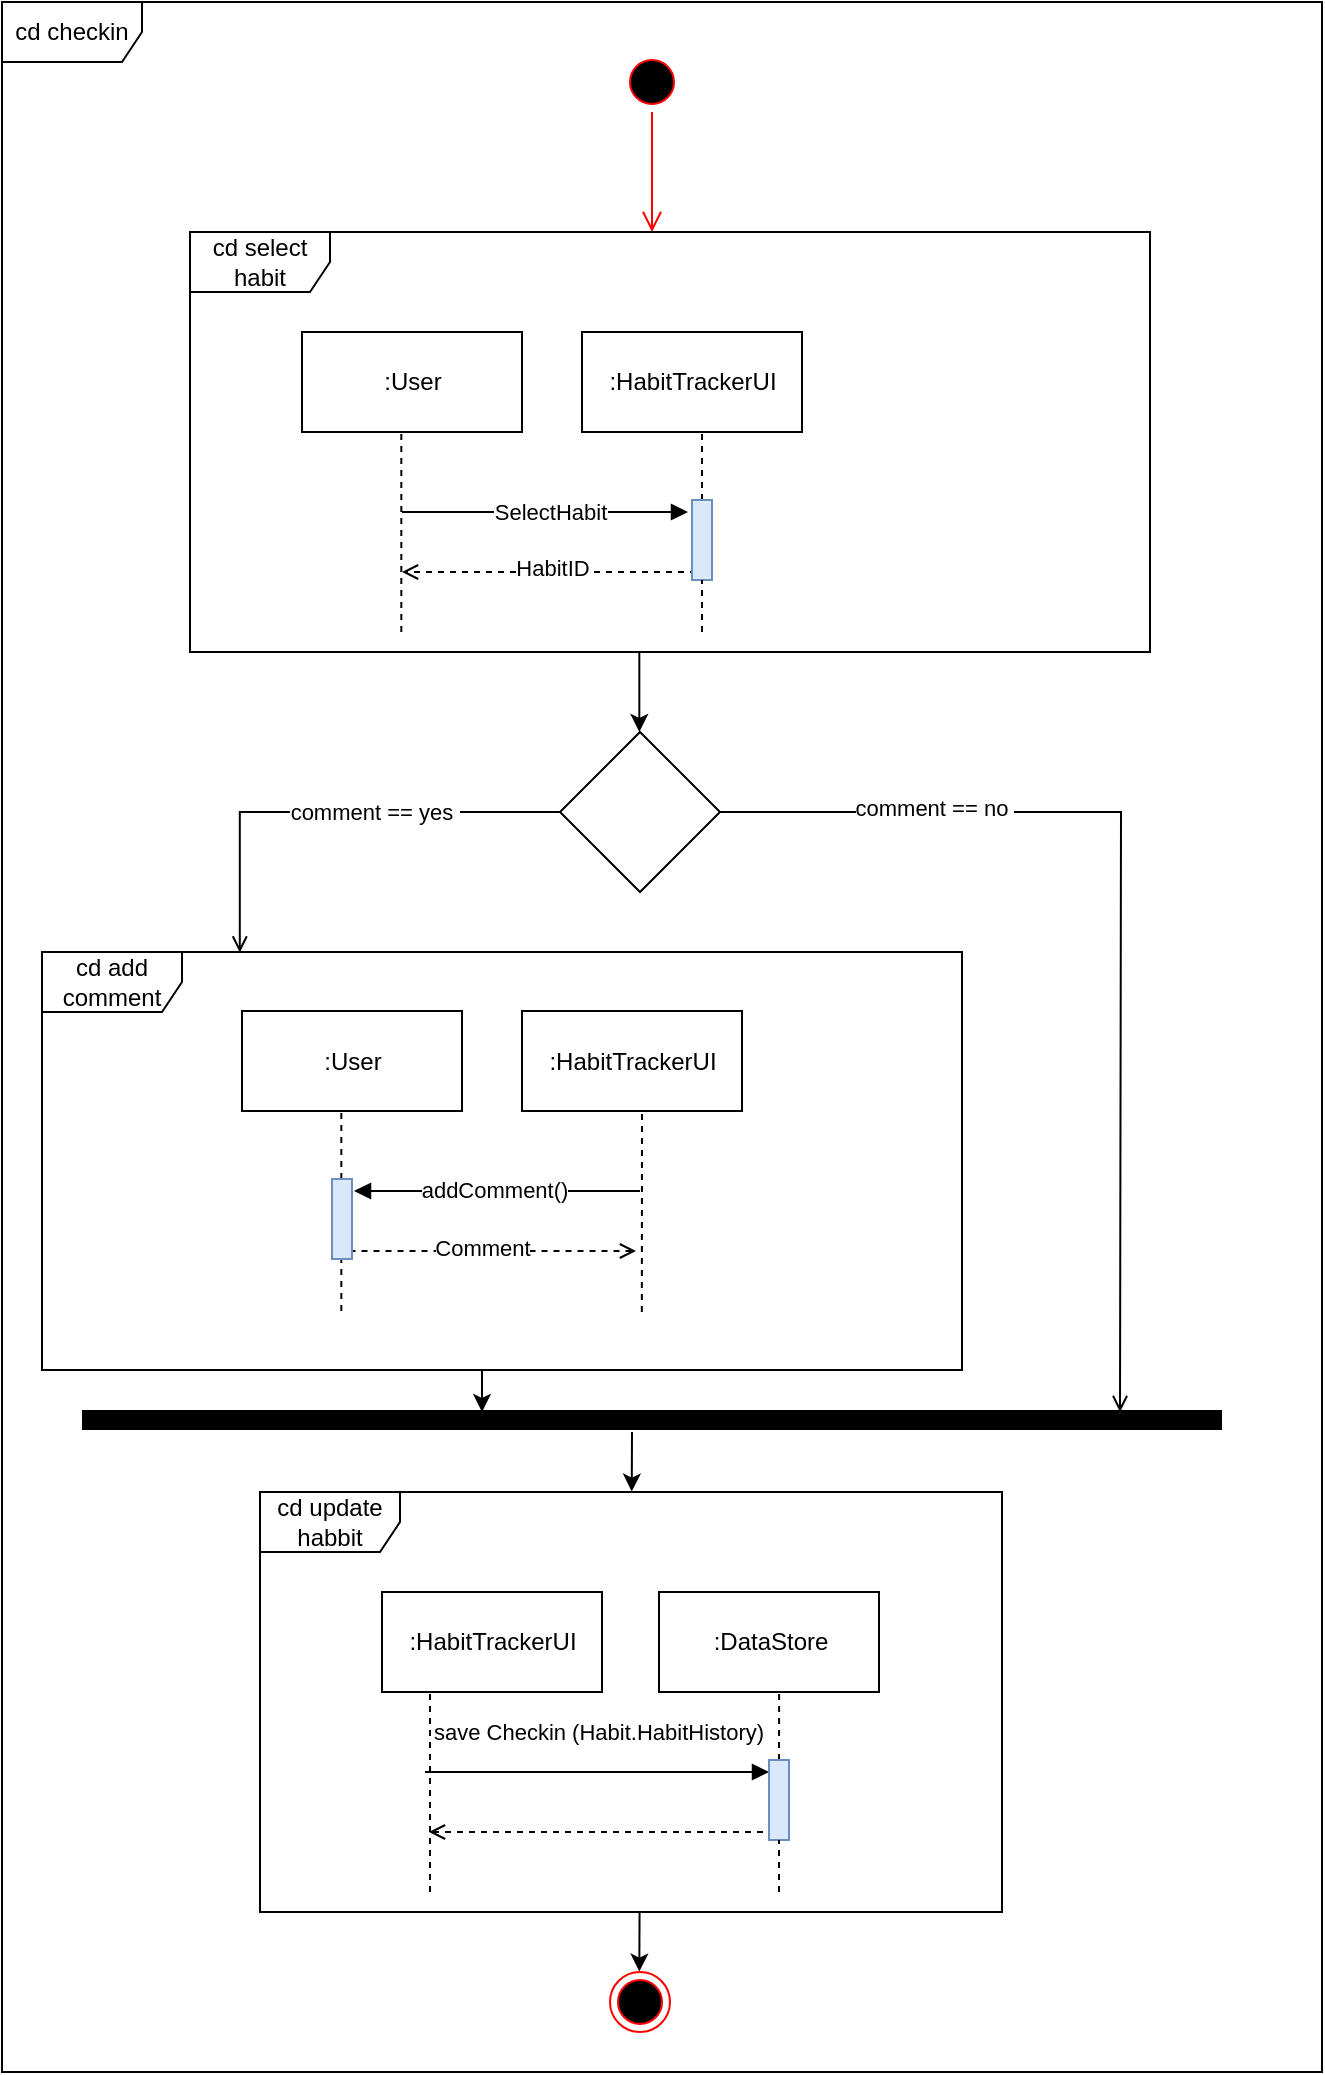 <mxfile version="15.7.3" type="device"><diagram id="qMo3wztTy5_a1GYEJCUk" name="Page-1"><mxGraphModel dx="817" dy="486" grid="1" gridSize="10" guides="1" tooltips="1" connect="1" arrows="1" fold="1" page="1" pageScale="1" pageWidth="827" pageHeight="1169" math="0" shadow="0"><root><mxCell id="0"/><mxCell id="1" parent="0"/><mxCell id="MtBv-IbefC-W3_evyVUy-1" value="cd checkin" style="shape=umlFrame;whiteSpace=wrap;html=1;width=70;height=30;" vertex="1" parent="1"><mxGeometry x="80" y="85" width="660" height="1035" as="geometry"/></mxCell><mxCell id="MtBv-IbefC-W3_evyVUy-2" value="cd select habit" style="shape=umlFrame;whiteSpace=wrap;html=1;width=70;height=30;" vertex="1" parent="1"><mxGeometry x="174" y="200" width="480" height="210" as="geometry"/></mxCell><mxCell id="MtBv-IbefC-W3_evyVUy-5" value=":User" style="html=1;" vertex="1" parent="1"><mxGeometry x="230" y="250" width="110" height="50" as="geometry"/></mxCell><mxCell id="MtBv-IbefC-W3_evyVUy-6" value=":HabitTrackerUI" style="html=1;" vertex="1" parent="1"><mxGeometry x="370" y="250" width="110" height="50" as="geometry"/></mxCell><mxCell id="MtBv-IbefC-W3_evyVUy-7" style="edgeStyle=orthogonalEdgeStyle;rounded=0;orthogonalLoop=1;jettySize=auto;html=1;exitX=0.5;exitY=1;exitDx=0;exitDy=0;" edge="1" parent="1" source="MtBv-IbefC-W3_evyVUy-5" target="MtBv-IbefC-W3_evyVUy-5"><mxGeometry relative="1" as="geometry"/></mxCell><mxCell id="MtBv-IbefC-W3_evyVUy-10" value="" style="endArrow=none;dashed=1;html=1;rounded=0;" edge="1" parent="1"><mxGeometry width="50" height="50" relative="1" as="geometry"><mxPoint x="279.66" y="400" as="sourcePoint"/><mxPoint x="279.66" y="300" as="targetPoint"/></mxGeometry></mxCell><mxCell id="MtBv-IbefC-W3_evyVUy-11" value="" style="endArrow=none;dashed=1;html=1;rounded=0;startArrow=none;" edge="1" parent="1" source="MtBv-IbefC-W3_evyVUy-29"><mxGeometry width="50" height="50" relative="1" as="geometry"><mxPoint x="430" y="400" as="sourcePoint"/><mxPoint x="430" y="300" as="targetPoint"/></mxGeometry></mxCell><mxCell id="MtBv-IbefC-W3_evyVUy-12" value="" style="endArrow=block;html=1;rounded=0;endFill=1;" edge="1" parent="1"><mxGeometry width="50" height="50" relative="1" as="geometry"><mxPoint x="280" y="340" as="sourcePoint"/><mxPoint x="423" y="340" as="targetPoint"/></mxGeometry></mxCell><mxCell id="MtBv-IbefC-W3_evyVUy-50" value="SelectHabit" style="edgeLabel;html=1;align=center;verticalAlign=middle;resizable=0;points=[];" vertex="1" connectable="0" parent="MtBv-IbefC-W3_evyVUy-12"><mxGeometry x="0.035" relative="1" as="geometry"><mxPoint as="offset"/></mxGeometry></mxCell><mxCell id="MtBv-IbefC-W3_evyVUy-13" value="" style="endArrow=open;html=1;rounded=0;dashed=1;endFill=0;" edge="1" parent="1"><mxGeometry width="50" height="50" relative="1" as="geometry"><mxPoint x="427" y="370" as="sourcePoint"/><mxPoint x="280" y="370" as="targetPoint"/></mxGeometry></mxCell><mxCell id="MtBv-IbefC-W3_evyVUy-51" value="HabitID" style="edgeLabel;html=1;align=center;verticalAlign=middle;resizable=0;points=[];" vertex="1" connectable="0" parent="MtBv-IbefC-W3_evyVUy-13"><mxGeometry x="0.096" y="-2" relative="1" as="geometry"><mxPoint x="8" as="offset"/></mxGeometry></mxCell><mxCell id="MtBv-IbefC-W3_evyVUy-16" value="" style="endArrow=classic;html=1;rounded=0;" edge="1" parent="1"><mxGeometry width="50" height="50" relative="1" as="geometry"><mxPoint x="398.66" y="410" as="sourcePoint"/><mxPoint x="398.66" y="450" as="targetPoint"/></mxGeometry></mxCell><mxCell id="MtBv-IbefC-W3_evyVUy-21" style="edgeStyle=orthogonalEdgeStyle;rounded=0;orthogonalLoop=1;jettySize=auto;html=1;exitX=0;exitY=0.5;exitDx=0;exitDy=0;entryX=0.215;entryY=0.001;entryDx=0;entryDy=0;entryPerimeter=0;endArrow=open;endFill=0;" edge="1" parent="1" source="MtBv-IbefC-W3_evyVUy-18" target="MtBv-IbefC-W3_evyVUy-19"><mxGeometry relative="1" as="geometry"/></mxCell><mxCell id="MtBv-IbefC-W3_evyVUy-23" value="comment == yes&amp;nbsp;" style="edgeLabel;html=1;align=center;verticalAlign=middle;resizable=0;points=[];" vertex="1" connectable="0" parent="MtBv-IbefC-W3_evyVUy-21"><mxGeometry x="-0.194" relative="1" as="geometry"><mxPoint as="offset"/></mxGeometry></mxCell><mxCell id="MtBv-IbefC-W3_evyVUy-22" style="edgeStyle=orthogonalEdgeStyle;rounded=0;orthogonalLoop=1;jettySize=auto;html=1;exitX=1;exitY=0.5;exitDx=0;exitDy=0;endArrow=open;endFill=0;" edge="1" parent="1" source="MtBv-IbefC-W3_evyVUy-18"><mxGeometry relative="1" as="geometry"><mxPoint x="639" y="790" as="targetPoint"/></mxGeometry></mxCell><mxCell id="MtBv-IbefC-W3_evyVUy-24" value="comment == no&amp;nbsp;" style="edgeLabel;html=1;align=center;verticalAlign=middle;resizable=0;points=[];" vertex="1" connectable="0" parent="MtBv-IbefC-W3_evyVUy-22"><mxGeometry x="-0.574" y="2" relative="1" as="geometry"><mxPoint as="offset"/></mxGeometry></mxCell><mxCell id="MtBv-IbefC-W3_evyVUy-18" value="" style="rhombus;whiteSpace=wrap;html=1;" vertex="1" parent="1"><mxGeometry x="359" y="450" width="80" height="80" as="geometry"/></mxCell><mxCell id="MtBv-IbefC-W3_evyVUy-20" value="cd update habbit" style="shape=umlFrame;whiteSpace=wrap;html=1;width=70;height=30;" vertex="1" parent="1"><mxGeometry x="209" y="830" width="371" height="210" as="geometry"/></mxCell><mxCell id="MtBv-IbefC-W3_evyVUy-19" value="cd add comment" style="shape=umlFrame;whiteSpace=wrap;html=1;width=70;height=30;" vertex="1" parent="1"><mxGeometry x="100" y="560" width="460" height="209" as="geometry"/></mxCell><mxCell id="MtBv-IbefC-W3_evyVUy-29" value="" style="rounded=0;whiteSpace=wrap;html=1;rotation=-90;fillColor=#dae8fc;strokeColor=#6c8ebf;" vertex="1" parent="1"><mxGeometry x="410" y="349" width="40" height="10" as="geometry"/></mxCell><mxCell id="MtBv-IbefC-W3_evyVUy-30" value="" style="endArrow=none;dashed=1;html=1;rounded=0;" edge="1" parent="1" target="MtBv-IbefC-W3_evyVUy-29"><mxGeometry width="50" height="50" relative="1" as="geometry"><mxPoint x="430" y="400.0" as="sourcePoint"/><mxPoint x="430" y="300" as="targetPoint"/></mxGeometry></mxCell><mxCell id="MtBv-IbefC-W3_evyVUy-31" value=":User" style="html=1;" vertex="1" parent="1"><mxGeometry x="200" y="589.5" width="110" height="50" as="geometry"/></mxCell><mxCell id="MtBv-IbefC-W3_evyVUy-32" value=":HabitTrackerUI" style="html=1;" vertex="1" parent="1"><mxGeometry x="340" y="589.5" width="110" height="50" as="geometry"/></mxCell><mxCell id="MtBv-IbefC-W3_evyVUy-33" style="edgeStyle=orthogonalEdgeStyle;rounded=0;orthogonalLoop=1;jettySize=auto;html=1;exitX=0.5;exitY=1;exitDx=0;exitDy=0;" edge="1" parent="1" source="MtBv-IbefC-W3_evyVUy-31" target="MtBv-IbefC-W3_evyVUy-31"><mxGeometry relative="1" as="geometry"/></mxCell><mxCell id="MtBv-IbefC-W3_evyVUy-34" value="" style="endArrow=none;dashed=1;html=1;rounded=0;" edge="1" parent="1"><mxGeometry width="50" height="50" relative="1" as="geometry"><mxPoint x="249.66" y="739.5" as="sourcePoint"/><mxPoint x="249.66" y="639.5" as="targetPoint"/></mxGeometry></mxCell><mxCell id="MtBv-IbefC-W3_evyVUy-35" value="" style="endArrow=none;dashed=1;html=1;rounded=0;startArrow=none;exitX=0.652;exitY=0.861;exitDx=0;exitDy=0;exitPerimeter=0;" edge="1" parent="1" source="MtBv-IbefC-W3_evyVUy-19"><mxGeometry width="50" height="50" relative="1" as="geometry"><mxPoint x="400" y="674" as="sourcePoint"/><mxPoint x="400" y="639.5" as="targetPoint"/></mxGeometry></mxCell><mxCell id="MtBv-IbefC-W3_evyVUy-36" value="" style="endArrow=none;html=1;rounded=0;endFill=0;startArrow=block;startFill=1;" edge="1" parent="1"><mxGeometry width="50" height="50" relative="1" as="geometry"><mxPoint x="256" y="679.5" as="sourcePoint"/><mxPoint x="399" y="679.5" as="targetPoint"/></mxGeometry></mxCell><mxCell id="MtBv-IbefC-W3_evyVUy-56" value="addComment()" style="edgeLabel;html=1;align=center;verticalAlign=middle;resizable=0;points=[];" vertex="1" connectable="0" parent="MtBv-IbefC-W3_evyVUy-36"><mxGeometry x="-0.374" y="1" relative="1" as="geometry"><mxPoint x="25" as="offset"/></mxGeometry></mxCell><mxCell id="MtBv-IbefC-W3_evyVUy-37" value="" style="endArrow=none;html=1;rounded=0;dashed=1;endFill=0;startArrow=open;startFill=0;" edge="1" parent="1"><mxGeometry width="50" height="50" relative="1" as="geometry"><mxPoint x="397" y="709.5" as="sourcePoint"/><mxPoint x="250" y="709.5" as="targetPoint"/></mxGeometry></mxCell><mxCell id="MtBv-IbefC-W3_evyVUy-57" value="Comment" style="edgeLabel;html=1;align=center;verticalAlign=middle;resizable=0;points=[];" vertex="1" connectable="0" parent="MtBv-IbefC-W3_evyVUy-37"><mxGeometry x="0.326" y="-2" relative="1" as="geometry"><mxPoint x="20" as="offset"/></mxGeometry></mxCell><mxCell id="MtBv-IbefC-W3_evyVUy-40" value=":HabitTrackerUI" style="html=1;" vertex="1" parent="1"><mxGeometry x="270" y="880" width="110" height="50" as="geometry"/></mxCell><mxCell id="MtBv-IbefC-W3_evyVUy-41" value=":DataStore" style="html=1;" vertex="1" parent="1"><mxGeometry x="408.5" y="880" width="110" height="50" as="geometry"/></mxCell><mxCell id="MtBv-IbefC-W3_evyVUy-42" style="edgeStyle=orthogonalEdgeStyle;rounded=0;orthogonalLoop=1;jettySize=auto;html=1;exitX=0.5;exitY=1;exitDx=0;exitDy=0;" edge="1" parent="1" source="MtBv-IbefC-W3_evyVUy-40" target="MtBv-IbefC-W3_evyVUy-40"><mxGeometry relative="1" as="geometry"/></mxCell><mxCell id="MtBv-IbefC-W3_evyVUy-43" value="" style="endArrow=none;dashed=1;html=1;rounded=0;" edge="1" parent="1"><mxGeometry width="50" height="50" relative="1" as="geometry"><mxPoint x="294.0" y="1030" as="sourcePoint"/><mxPoint x="294.0" y="930" as="targetPoint"/></mxGeometry></mxCell><mxCell id="MtBv-IbefC-W3_evyVUy-44" value="" style="endArrow=none;dashed=1;html=1;rounded=0;startArrow=none;entryX=0.546;entryY=0.983;entryDx=0;entryDy=0;entryPerimeter=0;" edge="1" parent="1" source="MtBv-IbefC-W3_evyVUy-47" target="MtBv-IbefC-W3_evyVUy-41"><mxGeometry width="50" height="50" relative="1" as="geometry"><mxPoint x="590" y="1010" as="sourcePoint"/><mxPoint x="590" y="910" as="targetPoint"/></mxGeometry></mxCell><mxCell id="MtBv-IbefC-W3_evyVUy-45" value="" style="endArrow=block;html=1;rounded=0;endFill=1;" edge="1" parent="1"><mxGeometry width="50" height="50" relative="1" as="geometry"><mxPoint x="291.5" y="970" as="sourcePoint"/><mxPoint x="463.5" y="970" as="targetPoint"/></mxGeometry></mxCell><mxCell id="MtBv-IbefC-W3_evyVUy-49" value="save Checkin (Habit.HabitHistory)" style="edgeLabel;html=1;align=center;verticalAlign=middle;resizable=0;points=[];" vertex="1" connectable="0" parent="MtBv-IbefC-W3_evyVUy-45"><mxGeometry x="-0.109" y="2" relative="1" as="geometry"><mxPoint x="10" y="-18" as="offset"/></mxGeometry></mxCell><mxCell id="MtBv-IbefC-W3_evyVUy-46" value="" style="endArrow=open;html=1;rounded=0;dashed=1;endFill=0;" edge="1" parent="1"><mxGeometry width="50" height="50" relative="1" as="geometry"><mxPoint x="460.5" y="1000.0" as="sourcePoint"/><mxPoint x="293.5" y="1000" as="targetPoint"/></mxGeometry></mxCell><mxCell id="MtBv-IbefC-W3_evyVUy-47" value="" style="rounded=0;whiteSpace=wrap;html=1;rotation=-90;fillColor=#dae8fc;strokeColor=#6c8ebf;" vertex="1" parent="1"><mxGeometry x="448.5" y="979" width="40" height="10" as="geometry"/></mxCell><mxCell id="MtBv-IbefC-W3_evyVUy-48" value="" style="endArrow=none;dashed=1;html=1;rounded=0;" edge="1" parent="1" target="MtBv-IbefC-W3_evyVUy-47"><mxGeometry width="50" height="50" relative="1" as="geometry"><mxPoint x="468.5" y="1030" as="sourcePoint"/><mxPoint x="468.5" y="930" as="targetPoint"/></mxGeometry></mxCell><mxCell id="MtBv-IbefC-W3_evyVUy-54" value="" style="ellipse;html=1;shape=startState;fillColor=#000000;strokeColor=#ff0000;" vertex="1" parent="1"><mxGeometry x="390" y="110" width="30" height="30" as="geometry"/></mxCell><mxCell id="MtBv-IbefC-W3_evyVUy-55" value="" style="edgeStyle=orthogonalEdgeStyle;html=1;verticalAlign=bottom;endArrow=open;endSize=8;strokeColor=#ff0000;rounded=0;" edge="1" source="MtBv-IbefC-W3_evyVUy-54" parent="1"><mxGeometry relative="1" as="geometry"><mxPoint x="405" y="200" as="targetPoint"/></mxGeometry></mxCell><mxCell id="MtBv-IbefC-W3_evyVUy-58" value="" style="rounded=0;whiteSpace=wrap;html=1;rotation=-90;fillColor=#dae8fc;strokeColor=#6c8ebf;" vertex="1" parent="1"><mxGeometry x="230" y="688.5" width="40" height="10" as="geometry"/></mxCell><mxCell id="MtBv-IbefC-W3_evyVUy-60" value="" style="line;strokeWidth=10;fillColor=none;align=left;verticalAlign=middle;spacingTop=-1;spacingLeft=3;spacingRight=3;rotatable=0;labelPosition=right;points=[];portConstraint=eastwest;perimeterSpacing=1;" vertex="1" parent="1"><mxGeometry x="120" y="790" width="570" height="8" as="geometry"/></mxCell><mxCell id="MtBv-IbefC-W3_evyVUy-61" value="" style="endArrow=classic;html=1;rounded=0;" edge="1" parent="1"><mxGeometry width="50" height="50" relative="1" as="geometry"><mxPoint x="320.0" y="769.0" as="sourcePoint"/><mxPoint x="320" y="790" as="targetPoint"/></mxGeometry></mxCell><mxCell id="MtBv-IbefC-W3_evyVUy-62" value="" style="endArrow=classic;html=1;rounded=0;entryX=0.501;entryY=-0.001;entryDx=0;entryDy=0;entryPerimeter=0;" edge="1" parent="1" target="MtBv-IbefC-W3_evyVUy-20"><mxGeometry width="50" height="50" relative="1" as="geometry"><mxPoint x="395" y="800" as="sourcePoint"/><mxPoint x="330" y="800" as="targetPoint"/></mxGeometry></mxCell><mxCell id="MtBv-IbefC-W3_evyVUy-63" value="" style="endArrow=classic;html=1;rounded=0;entryX=0.501;entryY=-0.001;entryDx=0;entryDy=0;entryPerimeter=0;" edge="1" parent="1"><mxGeometry width="50" height="50" relative="1" as="geometry"><mxPoint x="398.78" y="1040" as="sourcePoint"/><mxPoint x="398.651" y="1069.79" as="targetPoint"/></mxGeometry></mxCell><mxCell id="MtBv-IbefC-W3_evyVUy-64" value="" style="ellipse;html=1;shape=endState;fillColor=#000000;strokeColor=#ff0000;" vertex="1" parent="1"><mxGeometry x="384" y="1070" width="30" height="30" as="geometry"/></mxCell></root></mxGraphModel></diagram></mxfile>